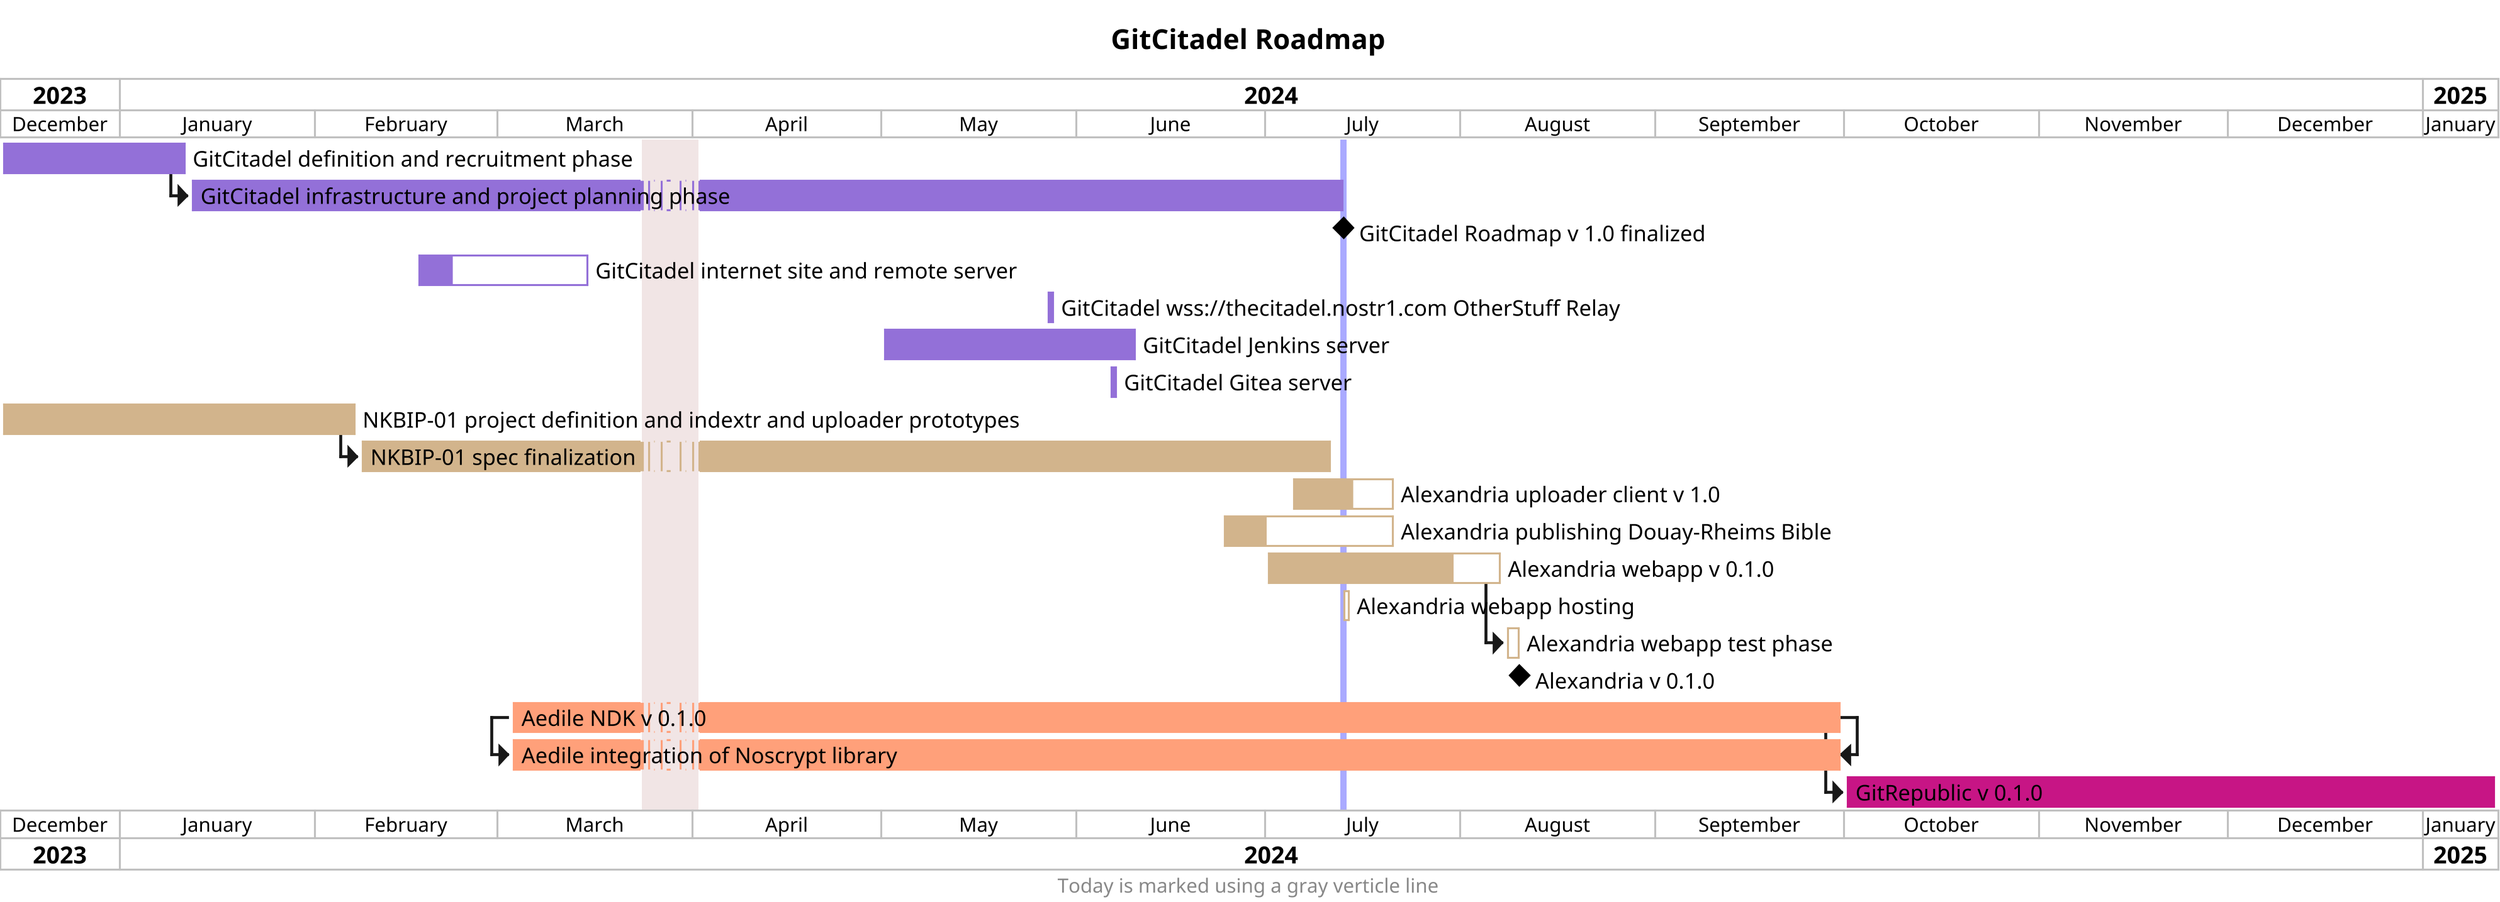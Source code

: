 @startgantt GitCitadelRoadmap

skinparam dpi 300
title GitCitadel Roadmap

' Gantt chart settings
Project starts 2023-12-13
today is 2024-07-13 and is colored in #AAF
footer Today is marked using a gray verticle line

' Project vacations
2024-03-24 to 2024-04-1 is closed

projectscale monthly zoom 3
'<style>
'ganttDiagram {
'    timeline {
'        LineColor transparent
'        FontColor transparent
'    }
'}
'</style>
'hide footbox

' GitCitadel project tasks
[GitCitadel definition and recruitment phase] as [GC1] is colored in MediumPurple
    [GC1] starts 2023-12-13
    [GC1] requires 30 days
    [GC1] is 100% completed
    [GC1] links to [[https://next.nostrudel.ninja/#/wiki/topic/gitcitadel]]
[GitCitadel infrastructure and project planning phase] as [GC2] is colored in MediumPurple
    [GC2] starts at [GC1]'s end
    [GC2] ends 2024-07-13
    [GC2] is 100% completed
    [GC2] links to [[https://next.nostrudel.ninja/#/wiki/topic/gitcitadel-docs]]
[GitCitadel Roadmap v 1.0 finalized] happens at [GC2]'s end
[GitCitadel internet site and remote server] as [GC3] is colored in MediumPurple
    [GC3] starts 2024-02-17
    [GC3] requires 4 weeks
    [GC3] is 20% completed
    [GC3] links to [[https://gitcitadel.eu/]]
[GitCitadel wss://thecitadel.nostr1.com OtherStuff Relay] as [GC4] is colored in MediumPurple
    [GC4] starts 2024-05-27
    [GC4] requires 2 days
    [GC4] is 100% completed
    [GC4] links to [[https://next.nostrudel.ninja/#/wiki/topic/gitcitadel-relay]]
[GitCitadel Jenkins server] as [GC5] is colored in MediumPurple
    [GC5] starts 2024-05-01
    [GC5] ends 2024-06-10
    [GC5] is 100% completed
    [GC5] links to [[https://jenkins.gitcitadel.eu]]
[GitCitadel Gitea server] as [GC6] is colored in MediumPurple
    [GC6] starts 2024-06-06
    [GC6] requires 2 days
    [GC6] is 80% completed
    [GC6] links to [[https://gitea.gitcitadel.eu/]]

' Alexandria product tasks
[NKBIP-01 project definition and indextr and uploader prototypes] as [A1] is colored in Tan
    [A1] starts 2023-11-17 and ends 2024-02-07 
    [A1] is 100% completed
    [A1] links to [[https://next.nostrudel.ninja/#/wiki/topic/nkbip-01]]
[NKBIP-01 spec finalization] as [A2] is colored in Tan
    [A2] starts at [A1]'s end
    [A2] ends 2024-07-11
    [A2] is 100% completed
    [A2] links to [[https://next.nostrudel.ninja/#/wiki/topic/gc-alexandria]]
[Alexandria uploader client v 1.0] as [A3] is colored in Tan
    [A3] starts at 2024-07-05 and ends 2024-07-21
    [A3] is 60% completed
    [A3] links to [[https://gitworkshop.dev/r/naddr1qqxx2sn0da442arfd35hg7gpz4mhxue69uhhqatjwpkx2un9d3shjtnrdaksyg8ayz8w3j8jsduq492j39hysg7vnhrtl4zzqcugj4m3q62qlkf8cypsgqqqw7vs555whg/]]
[Alexandria publishing Douay-Rheims Bible] as [A4] is colored in Tan
    [A4] starts at 2024-06-24 and ends 2024-07-21
    [A4] is 25% completed
    [A4] links to [[https://habla.news/a/naddr1qvzqqqr4gupzphtxf40yq9jr82xdd8cqtts5szqyx5tcndvaukhsvfmduetr85ceqqxnzde38yerqdpexsmnyvekwpld9e]]
[Alexandria webapp v 0.1.0] as [A5] is colored in Tan
    [A5] starts at 2024-07-01 and ends 2024-07-38
    [A5] is 80% completed
    [A5] links to [[https://gitworkshop.dev/r/naddr1qq9yzmr90pskuerjd9sszrthwden5te0dehhxtnvdakqyg8ayz8w3j8jsduq492j39hysg7vnhrtl4zzqcugj4m3q62qlkf8cypsgqqqw7vszahgpn/]]
[Alexandria webapp hosting] as [A7] is colored in Tan
    [A7] starts at 2024-07-13
    [A7] requires 2 days
    [A7] is 10% complete
    [A7] links to [[https://alexandria.gitcitadel.eu]]
[Alexandria webapp test phase] as [A6] is colored in Tan
    [A6] starts at [A5]'s end
    [A6] requires 3 days
    [A6] is 0% complete
[Alexandria v 0.1.0] happens at [A6]'s end

' Aedile NDK product tasks
[Aedile NDK v 0.1.0] as [AN1] is colored in LightSalmon
    [AN1] starts 2024-03-03
    [AN1] ends 2024-09-30
    [AN1] links to [[https://gitworkshop.dev/r/naddr1qq9xzetyd9kx2ttwv34sz9nhwden5te0wfjkccte9ehx7um5wghxyctwvspzquqjyy5zww7uq7hehemjt7juf0q0c9rgv6lv8r2yxcxuf0rvcx9eqvzqqqrhnyx4vq3c/]]
[Aedile integration of Noscrypt library] as [AN2] is colored in LightSalmon
    [AN2] starts at [AN1]'s start
    [AN2] ends at [AN1]'s end
    [AN2] links to [[https://www.vaughnnugent.com/Resources/Software/Modules/noscrypt]]
    
' GitRepublic product tasks
[GitRepublic v 0.1.0] as [GR1] is colored in MediumVioletRed
    [GR1] starts at [AN1]'s end
    [GR1] ends 2025-01-12
    [GR1] links to [[https://gitworkshop.dev/r/naddr1qq9xzetyd9kx2ttwv34sz9nhwden5te0wfjkccte9ehx7um5wghxyctwvspzquqjyy5zww7uq7hehemjt7juf0q0c9rgv6lv8r2yxcxuf0rvcx9eqvzqqqrhnyx4vq3c/]]
    
@endgantt
